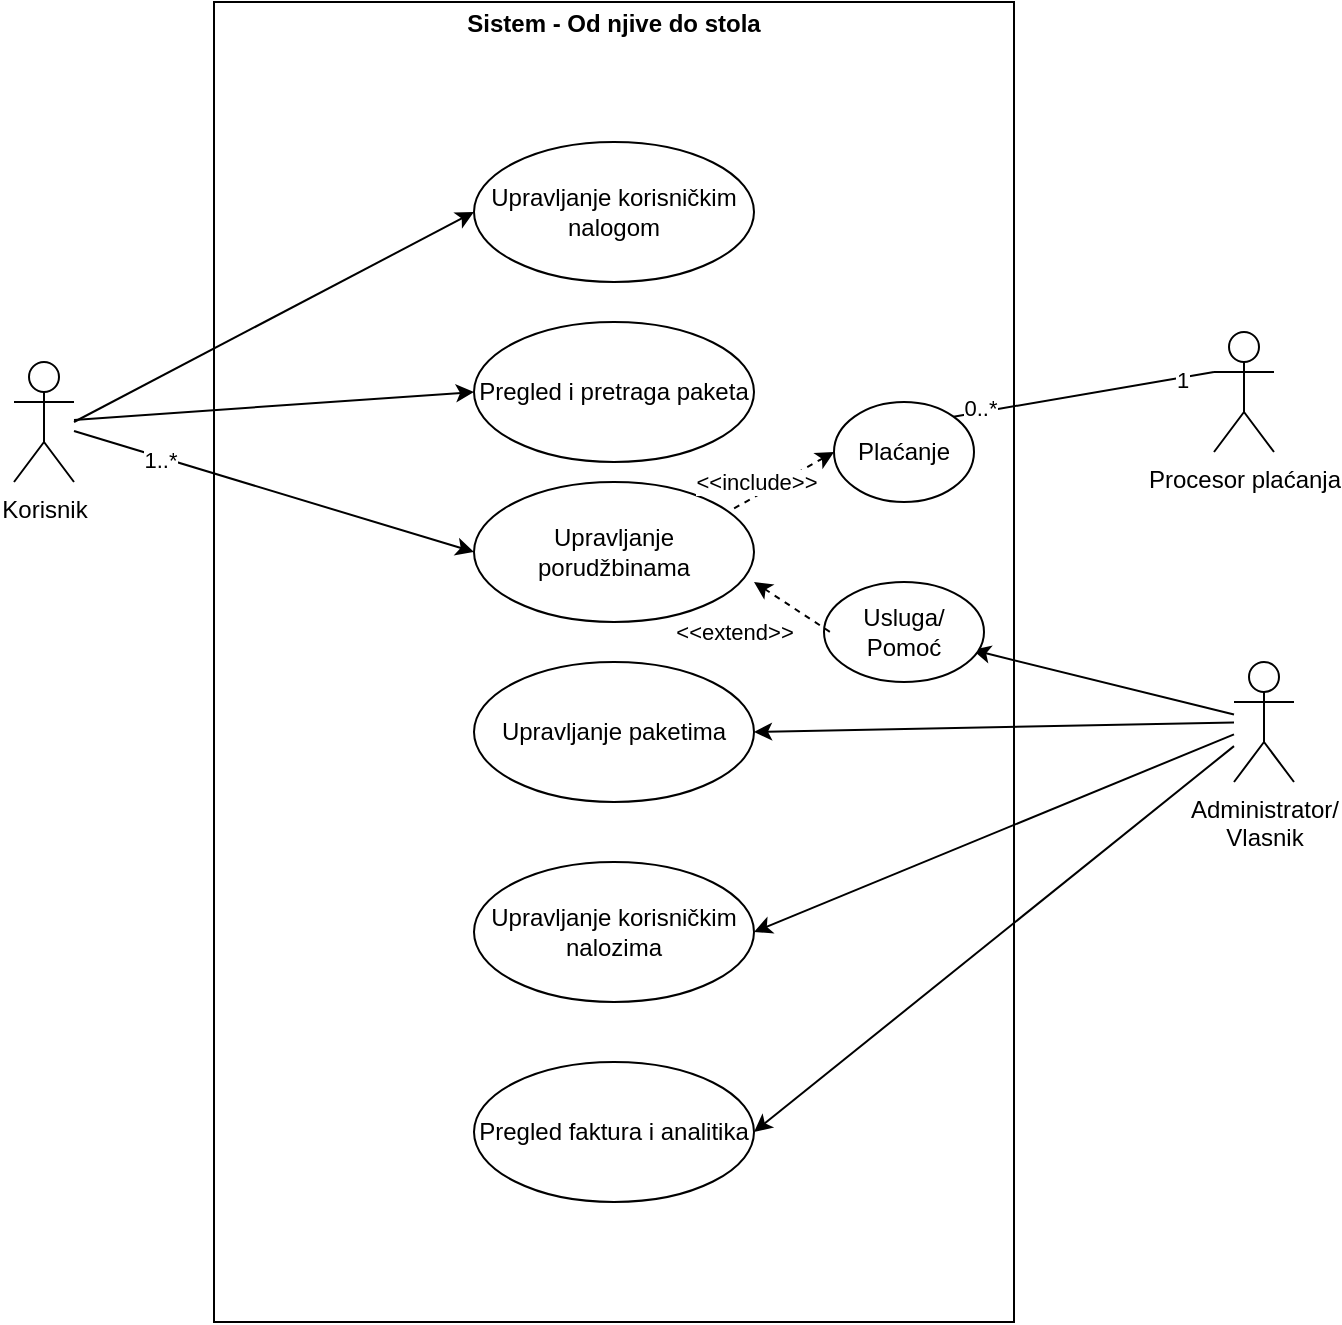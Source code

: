<mxfile version="28.1.2">
  <diagram name="Page-1" id="nmRIiKBizn_gXXf3CR2B">
    <mxGraphModel dx="925" dy="607" grid="1" gridSize="10" guides="1" tooltips="1" connect="1" arrows="1" fold="1" page="1" pageScale="1" pageWidth="827" pageHeight="1169" math="0" shadow="0">
      <root>
        <mxCell id="0" />
        <mxCell id="1" parent="0" />
        <mxCell id="Uo5ACUNSAF9uJj39UNaE-1" value="Korisnik" style="shape=umlActor;verticalLabelPosition=bottom;verticalAlign=top;html=1;" parent="1" vertex="1">
          <mxGeometry x="100" y="220" width="30" height="60" as="geometry" />
        </mxCell>
        <mxCell id="Uo5ACUNSAF9uJj39UNaE-4" value="&lt;p style=&quot;margin:0px;margin-top:4px;text-align:center;&quot;&gt;&lt;b&gt;Sistem - Od njive do stola&lt;/b&gt;&lt;/p&gt;" style="verticalAlign=top;align=left;overflow=fill;html=1;whiteSpace=wrap;" parent="1" vertex="1">
          <mxGeometry x="200" y="40" width="400" height="660" as="geometry" />
        </mxCell>
        <mxCell id="Uo5ACUNSAF9uJj39UNaE-13" style="rounded=0;orthogonalLoop=1;jettySize=auto;html=1;entryX=0;entryY=0.5;entryDx=0;entryDy=0;" parent="1" source="Uo5ACUNSAF9uJj39UNaE-1" target="Uo5ACUNSAF9uJj39UNaE-12" edge="1">
          <mxGeometry relative="1" as="geometry" />
        </mxCell>
        <mxCell id="MQcWuQHOkohKZlLGP-uL-15" value="1..*" style="edgeLabel;html=1;align=center;verticalAlign=middle;resizable=0;points=[];" vertex="1" connectable="0" parent="Uo5ACUNSAF9uJj39UNaE-13">
          <mxGeometry x="-0.565" y="-1" relative="1" as="geometry">
            <mxPoint x="-1" as="offset" />
          </mxGeometry>
        </mxCell>
        <mxCell id="Uo5ACUNSAF9uJj39UNaE-11" style="rounded=0;orthogonalLoop=1;jettySize=auto;html=1;entryX=0;entryY=0.5;entryDx=0;entryDy=0;" parent="1" source="Uo5ACUNSAF9uJj39UNaE-1" target="Uo5ACUNSAF9uJj39UNaE-10" edge="1">
          <mxGeometry relative="1" as="geometry" />
        </mxCell>
        <mxCell id="Uo5ACUNSAF9uJj39UNaE-6" value="Upravljanje korisničkim nalogom" style="ellipse;whiteSpace=wrap;html=1;" parent="1" vertex="1">
          <mxGeometry x="330" y="110" width="140" height="70" as="geometry" />
        </mxCell>
        <mxCell id="Uo5ACUNSAF9uJj39UNaE-7" style="rounded=0;orthogonalLoop=1;jettySize=auto;html=1;entryX=0;entryY=0.5;entryDx=0;entryDy=0;" parent="1" target="Uo5ACUNSAF9uJj39UNaE-6" edge="1">
          <mxGeometry relative="1" as="geometry">
            <mxPoint x="130" y="250" as="sourcePoint" />
          </mxGeometry>
        </mxCell>
        <mxCell id="Uo5ACUNSAF9uJj39UNaE-10" value="Pregled i pretraga paketa" style="ellipse;whiteSpace=wrap;html=1;" parent="1" vertex="1">
          <mxGeometry x="330" y="200" width="140" height="70" as="geometry" />
        </mxCell>
        <mxCell id="Uo5ACUNSAF9uJj39UNaE-12" value="Upravljanje porudžbinama" style="ellipse;whiteSpace=wrap;html=1;" parent="1" vertex="1">
          <mxGeometry x="330" y="280" width="140" height="70" as="geometry" />
        </mxCell>
        <mxCell id="Uo5ACUNSAF9uJj39UNaE-17" style="rounded=0;orthogonalLoop=1;jettySize=auto;html=1;entryX=1;entryY=0.5;entryDx=0;entryDy=0;" parent="1" source="Uo5ACUNSAF9uJj39UNaE-14" target="Uo5ACUNSAF9uJj39UNaE-16" edge="1">
          <mxGeometry relative="1" as="geometry" />
        </mxCell>
        <mxCell id="Uo5ACUNSAF9uJj39UNaE-19" style="rounded=0;orthogonalLoop=1;jettySize=auto;html=1;entryX=1;entryY=0.5;entryDx=0;entryDy=0;" parent="1" source="Uo5ACUNSAF9uJj39UNaE-14" target="Uo5ACUNSAF9uJj39UNaE-18" edge="1">
          <mxGeometry relative="1" as="geometry" />
        </mxCell>
        <mxCell id="Uo5ACUNSAF9uJj39UNaE-21" style="rounded=0;orthogonalLoop=1;jettySize=auto;html=1;entryX=1;entryY=0.5;entryDx=0;entryDy=0;" parent="1" source="Uo5ACUNSAF9uJj39UNaE-14" target="Uo5ACUNSAF9uJj39UNaE-20" edge="1">
          <mxGeometry relative="1" as="geometry" />
        </mxCell>
        <mxCell id="Uo5ACUNSAF9uJj39UNaE-14" value="Administrator/&lt;div&gt;Vlasnik&lt;/div&gt;" style="shape=umlActor;verticalLabelPosition=bottom;verticalAlign=top;html=1;" parent="1" vertex="1">
          <mxGeometry x="710" y="370" width="30" height="60" as="geometry" />
        </mxCell>
        <mxCell id="Uo5ACUNSAF9uJj39UNaE-15" style="rounded=0;orthogonalLoop=1;jettySize=auto;html=1;startArrow=classic;startFill=1;endArrow=none;endFill=0;exitX=0.929;exitY=0.68;exitDx=0;exitDy=0;exitPerimeter=0;" parent="1" source="MQcWuQHOkohKZlLGP-uL-12" target="Uo5ACUNSAF9uJj39UNaE-14" edge="1">
          <mxGeometry relative="1" as="geometry">
            <mxPoint x="640" y="370" as="sourcePoint" />
          </mxGeometry>
        </mxCell>
        <mxCell id="Uo5ACUNSAF9uJj39UNaE-16" value="Upravljanje paketima" style="ellipse;whiteSpace=wrap;html=1;" parent="1" vertex="1">
          <mxGeometry x="330" y="370" width="140" height="70" as="geometry" />
        </mxCell>
        <mxCell id="Uo5ACUNSAF9uJj39UNaE-18" value="Upravljanje korisničkim nalozima" style="ellipse;whiteSpace=wrap;html=1;" parent="1" vertex="1">
          <mxGeometry x="330" y="470" width="140" height="70" as="geometry" />
        </mxCell>
        <mxCell id="Uo5ACUNSAF9uJj39UNaE-20" value="Pregled faktura i analitika" style="ellipse;whiteSpace=wrap;html=1;" parent="1" vertex="1">
          <mxGeometry x="330" y="570" width="140" height="70" as="geometry" />
        </mxCell>
        <mxCell id="MQcWuQHOkohKZlLGP-uL-1" value="Procesor plaćanja" style="shape=umlActor;verticalLabelPosition=bottom;verticalAlign=top;html=1;outlineConnect=0;" vertex="1" parent="1">
          <mxGeometry x="700" y="205" width="30" height="60" as="geometry" />
        </mxCell>
        <mxCell id="MQcWuQHOkohKZlLGP-uL-6" value="" style="endArrow=none;html=1;rounded=0;entryX=0;entryY=0.333;entryDx=0;entryDy=0;entryPerimeter=0;exitX=1;exitY=0;exitDx=0;exitDy=0;" edge="1" parent="1" source="MQcWuQHOkohKZlLGP-uL-7" target="MQcWuQHOkohKZlLGP-uL-1">
          <mxGeometry width="50" height="50" relative="1" as="geometry">
            <mxPoint x="650" y="190" as="sourcePoint" />
            <mxPoint x="640" y="240" as="targetPoint" />
          </mxGeometry>
        </mxCell>
        <mxCell id="MQcWuQHOkohKZlLGP-uL-10" value="0..*" style="edgeLabel;html=1;align=center;verticalAlign=middle;resizable=0;points=[];" vertex="1" connectable="0" parent="MQcWuQHOkohKZlLGP-uL-6">
          <mxGeometry x="-0.785" y="2" relative="1" as="geometry">
            <mxPoint as="offset" />
          </mxGeometry>
        </mxCell>
        <mxCell id="MQcWuQHOkohKZlLGP-uL-11" value="1" style="edgeLabel;html=1;align=center;verticalAlign=middle;resizable=0;points=[];" vertex="1" connectable="0" parent="MQcWuQHOkohKZlLGP-uL-6">
          <mxGeometry x="0.742" y="-1" relative="1" as="geometry">
            <mxPoint as="offset" />
          </mxGeometry>
        </mxCell>
        <mxCell id="MQcWuQHOkohKZlLGP-uL-7" value="Plaćanje" style="ellipse;whiteSpace=wrap;html=1;" vertex="1" parent="1">
          <mxGeometry x="510" y="240" width="70" height="50" as="geometry" />
        </mxCell>
        <mxCell id="MQcWuQHOkohKZlLGP-uL-8" value="" style="endArrow=none;dashed=1;html=1;rounded=0;entryX=0.919;entryY=0.2;entryDx=0;entryDy=0;exitX=0;exitY=0.5;exitDx=0;exitDy=0;startArrow=classic;startFill=1;entryPerimeter=0;" edge="1" parent="1" source="MQcWuQHOkohKZlLGP-uL-7" target="Uo5ACUNSAF9uJj39UNaE-12">
          <mxGeometry width="50" height="50" relative="1" as="geometry">
            <mxPoint x="500" y="260" as="sourcePoint" />
            <mxPoint x="450" y="310" as="targetPoint" />
          </mxGeometry>
        </mxCell>
        <mxCell id="MQcWuQHOkohKZlLGP-uL-9" value="&amp;lt;&amp;lt;include&amp;gt;&amp;gt;" style="edgeLabel;html=1;align=center;verticalAlign=middle;resizable=0;points=[];" vertex="1" connectable="0" parent="MQcWuQHOkohKZlLGP-uL-8">
          <mxGeometry x="0.049" y="1" relative="1" as="geometry">
            <mxPoint x="-13" y="-1" as="offset" />
          </mxGeometry>
        </mxCell>
        <mxCell id="MQcWuQHOkohKZlLGP-uL-12" value="Usluga/&lt;div&gt;Pomoć&lt;/div&gt;" style="ellipse;whiteSpace=wrap;html=1;" vertex="1" parent="1">
          <mxGeometry x="505" y="330" width="80" height="50" as="geometry" />
        </mxCell>
        <mxCell id="MQcWuQHOkohKZlLGP-uL-13" value="" style="endArrow=none;dashed=1;html=1;rounded=0;entryX=0;entryY=0.5;entryDx=0;entryDy=0;startArrow=classic;startFill=1;" edge="1" parent="1">
          <mxGeometry width="50" height="50" relative="1" as="geometry">
            <mxPoint x="470" y="330" as="sourcePoint" />
            <mxPoint x="509.06" y="355.65" as="targetPoint" />
          </mxGeometry>
        </mxCell>
        <mxCell id="MQcWuQHOkohKZlLGP-uL-14" value="&amp;lt;&amp;lt;extend&amp;gt;&amp;gt;" style="edgeLabel;html=1;align=center;verticalAlign=middle;resizable=0;points=[];" vertex="1" connectable="0" parent="MQcWuQHOkohKZlLGP-uL-13">
          <mxGeometry x="0.049" y="1" relative="1" as="geometry">
            <mxPoint x="-31" y="12" as="offset" />
          </mxGeometry>
        </mxCell>
      </root>
    </mxGraphModel>
  </diagram>
</mxfile>

